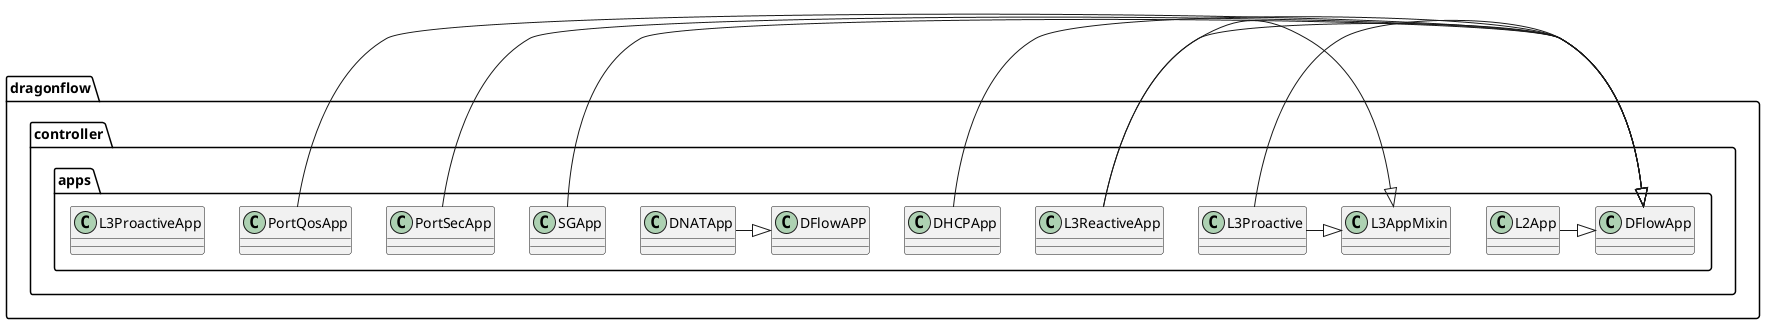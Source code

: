 @startuml
package dragonflow.controller.apps {
    class DFlowApp
    class L2App
    class L3AppMixin
    class L3ProactiveApp
    class L3ReactiveApp
    class DHCPApp
    class DNATApp
    class SGApp
    class PortSecApp
    class PortQosApp
    L2App -|> DFlowApp
    L3Proactive-|>DFlowApp
    L3Proactive-|>L3AppMixin
    L3ReactiveApp-|>DFlowApp
    L3ReactiveApp-|>L3AppMixin
    DHCPApp-|>DFlowApp
    DNATApp-|>DFlowAPP
    SGApp-|>DFlowApp
    PortSecApp-|>DFlowApp
    PortQosApp-|>DFlowApp
}
@enduml